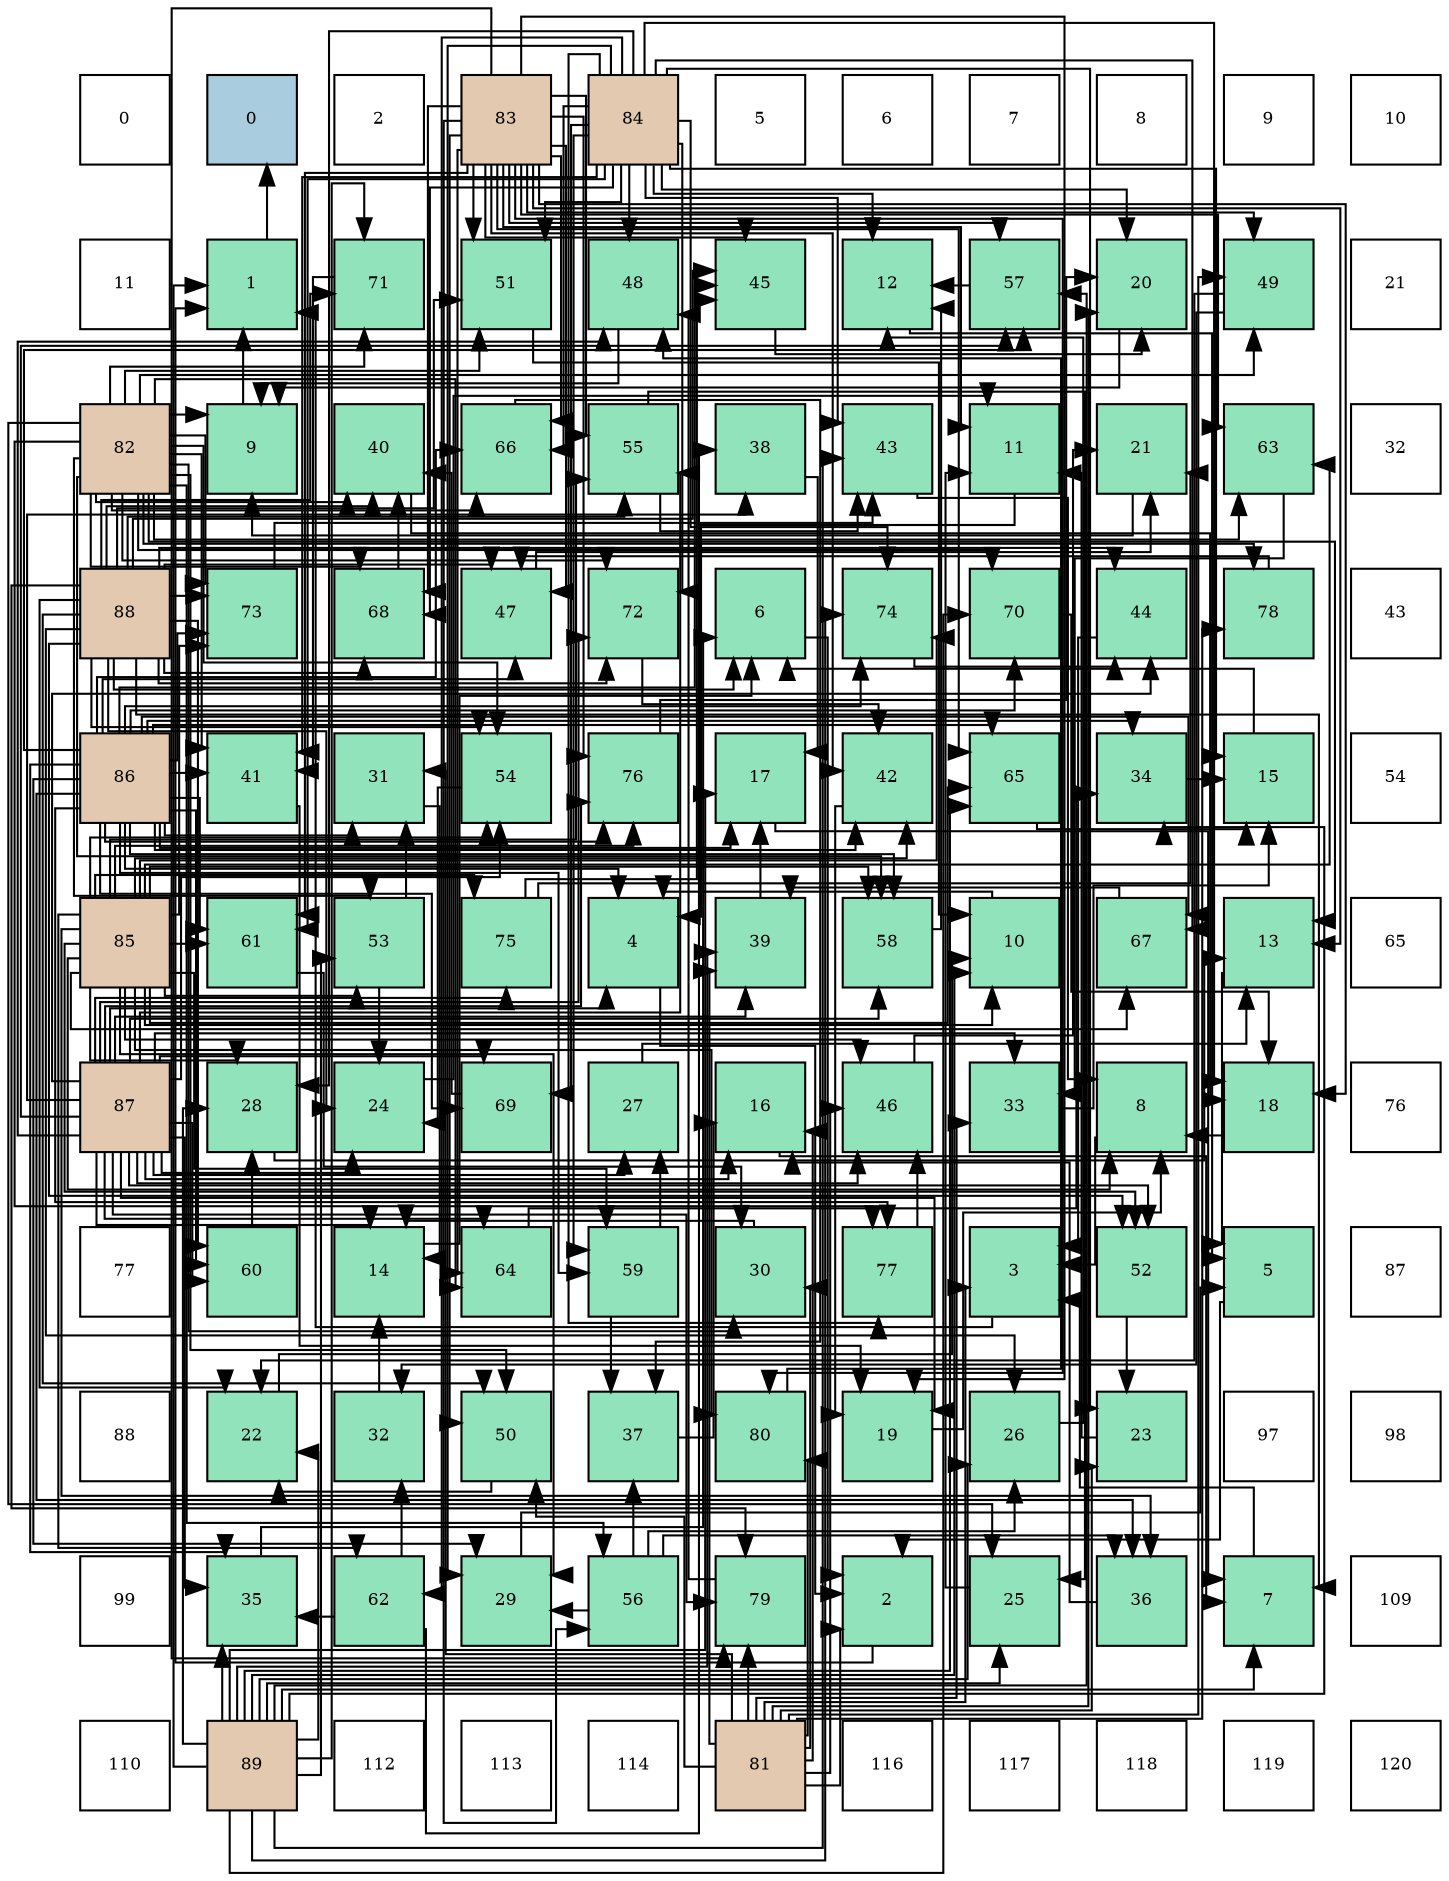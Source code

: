 digraph layout{
 rankdir=TB;
 splines=ortho;
 node [style=filled shape=square fixedsize=true width=0.6];
0[label="0", fontsize=8, fillcolor="#ffffff"];
1[label="0", fontsize=8, fillcolor="#a9ccde"];
2[label="2", fontsize=8, fillcolor="#ffffff"];
3[label="83", fontsize=8, fillcolor="#e3c9af"];
4[label="84", fontsize=8, fillcolor="#e3c9af"];
5[label="5", fontsize=8, fillcolor="#ffffff"];
6[label="6", fontsize=8, fillcolor="#ffffff"];
7[label="7", fontsize=8, fillcolor="#ffffff"];
8[label="8", fontsize=8, fillcolor="#ffffff"];
9[label="9", fontsize=8, fillcolor="#ffffff"];
10[label="10", fontsize=8, fillcolor="#ffffff"];
11[label="11", fontsize=8, fillcolor="#ffffff"];
12[label="1", fontsize=8, fillcolor="#91e3bb"];
13[label="71", fontsize=8, fillcolor="#91e3bb"];
14[label="51", fontsize=8, fillcolor="#91e3bb"];
15[label="48", fontsize=8, fillcolor="#91e3bb"];
16[label="45", fontsize=8, fillcolor="#91e3bb"];
17[label="12", fontsize=8, fillcolor="#91e3bb"];
18[label="57", fontsize=8, fillcolor="#91e3bb"];
19[label="20", fontsize=8, fillcolor="#91e3bb"];
20[label="49", fontsize=8, fillcolor="#91e3bb"];
21[label="21", fontsize=8, fillcolor="#ffffff"];
22[label="82", fontsize=8, fillcolor="#e3c9af"];
23[label="9", fontsize=8, fillcolor="#91e3bb"];
24[label="40", fontsize=8, fillcolor="#91e3bb"];
25[label="66", fontsize=8, fillcolor="#91e3bb"];
26[label="55", fontsize=8, fillcolor="#91e3bb"];
27[label="38", fontsize=8, fillcolor="#91e3bb"];
28[label="43", fontsize=8, fillcolor="#91e3bb"];
29[label="11", fontsize=8, fillcolor="#91e3bb"];
30[label="21", fontsize=8, fillcolor="#91e3bb"];
31[label="63", fontsize=8, fillcolor="#91e3bb"];
32[label="32", fontsize=8, fillcolor="#ffffff"];
33[label="88", fontsize=8, fillcolor="#e3c9af"];
34[label="73", fontsize=8, fillcolor="#91e3bb"];
35[label="68", fontsize=8, fillcolor="#91e3bb"];
36[label="47", fontsize=8, fillcolor="#91e3bb"];
37[label="72", fontsize=8, fillcolor="#91e3bb"];
38[label="6", fontsize=8, fillcolor="#91e3bb"];
39[label="74", fontsize=8, fillcolor="#91e3bb"];
40[label="70", fontsize=8, fillcolor="#91e3bb"];
41[label="44", fontsize=8, fillcolor="#91e3bb"];
42[label="78", fontsize=8, fillcolor="#91e3bb"];
43[label="43", fontsize=8, fillcolor="#ffffff"];
44[label="86", fontsize=8, fillcolor="#e3c9af"];
45[label="41", fontsize=8, fillcolor="#91e3bb"];
46[label="31", fontsize=8, fillcolor="#91e3bb"];
47[label="54", fontsize=8, fillcolor="#91e3bb"];
48[label="76", fontsize=8, fillcolor="#91e3bb"];
49[label="17", fontsize=8, fillcolor="#91e3bb"];
50[label="42", fontsize=8, fillcolor="#91e3bb"];
51[label="65", fontsize=8, fillcolor="#91e3bb"];
52[label="34", fontsize=8, fillcolor="#91e3bb"];
53[label="15", fontsize=8, fillcolor="#91e3bb"];
54[label="54", fontsize=8, fillcolor="#ffffff"];
55[label="85", fontsize=8, fillcolor="#e3c9af"];
56[label="61", fontsize=8, fillcolor="#91e3bb"];
57[label="53", fontsize=8, fillcolor="#91e3bb"];
58[label="75", fontsize=8, fillcolor="#91e3bb"];
59[label="4", fontsize=8, fillcolor="#91e3bb"];
60[label="39", fontsize=8, fillcolor="#91e3bb"];
61[label="58", fontsize=8, fillcolor="#91e3bb"];
62[label="10", fontsize=8, fillcolor="#91e3bb"];
63[label="67", fontsize=8, fillcolor="#91e3bb"];
64[label="13", fontsize=8, fillcolor="#91e3bb"];
65[label="65", fontsize=8, fillcolor="#ffffff"];
66[label="87", fontsize=8, fillcolor="#e3c9af"];
67[label="28", fontsize=8, fillcolor="#91e3bb"];
68[label="24", fontsize=8, fillcolor="#91e3bb"];
69[label="69", fontsize=8, fillcolor="#91e3bb"];
70[label="27", fontsize=8, fillcolor="#91e3bb"];
71[label="16", fontsize=8, fillcolor="#91e3bb"];
72[label="46", fontsize=8, fillcolor="#91e3bb"];
73[label="33", fontsize=8, fillcolor="#91e3bb"];
74[label="8", fontsize=8, fillcolor="#91e3bb"];
75[label="18", fontsize=8, fillcolor="#91e3bb"];
76[label="76", fontsize=8, fillcolor="#ffffff"];
77[label="77", fontsize=8, fillcolor="#ffffff"];
78[label="60", fontsize=8, fillcolor="#91e3bb"];
79[label="14", fontsize=8, fillcolor="#91e3bb"];
80[label="64", fontsize=8, fillcolor="#91e3bb"];
81[label="59", fontsize=8, fillcolor="#91e3bb"];
82[label="30", fontsize=8, fillcolor="#91e3bb"];
83[label="77", fontsize=8, fillcolor="#91e3bb"];
84[label="3", fontsize=8, fillcolor="#91e3bb"];
85[label="52", fontsize=8, fillcolor="#91e3bb"];
86[label="5", fontsize=8, fillcolor="#91e3bb"];
87[label="87", fontsize=8, fillcolor="#ffffff"];
88[label="88", fontsize=8, fillcolor="#ffffff"];
89[label="22", fontsize=8, fillcolor="#91e3bb"];
90[label="32", fontsize=8, fillcolor="#91e3bb"];
91[label="50", fontsize=8, fillcolor="#91e3bb"];
92[label="37", fontsize=8, fillcolor="#91e3bb"];
93[label="80", fontsize=8, fillcolor="#91e3bb"];
94[label="19", fontsize=8, fillcolor="#91e3bb"];
95[label="26", fontsize=8, fillcolor="#91e3bb"];
96[label="23", fontsize=8, fillcolor="#91e3bb"];
97[label="97", fontsize=8, fillcolor="#ffffff"];
98[label="98", fontsize=8, fillcolor="#ffffff"];
99[label="99", fontsize=8, fillcolor="#ffffff"];
100[label="35", fontsize=8, fillcolor="#91e3bb"];
101[label="62", fontsize=8, fillcolor="#91e3bb"];
102[label="29", fontsize=8, fillcolor="#91e3bb"];
103[label="56", fontsize=8, fillcolor="#91e3bb"];
104[label="79", fontsize=8, fillcolor="#91e3bb"];
105[label="2", fontsize=8, fillcolor="#91e3bb"];
106[label="25", fontsize=8, fillcolor="#91e3bb"];
107[label="36", fontsize=8, fillcolor="#91e3bb"];
108[label="7", fontsize=8, fillcolor="#91e3bb"];
109[label="109", fontsize=8, fillcolor="#ffffff"];
110[label="110", fontsize=8, fillcolor="#ffffff"];
111[label="89", fontsize=8, fillcolor="#e3c9af"];
112[label="112", fontsize=8, fillcolor="#ffffff"];
113[label="113", fontsize=8, fillcolor="#ffffff"];
114[label="114", fontsize=8, fillcolor="#ffffff"];
115[label="81", fontsize=8, fillcolor="#e3c9af"];
116[label="116", fontsize=8, fillcolor="#ffffff"];
117[label="117", fontsize=8, fillcolor="#ffffff"];
118[label="118", fontsize=8, fillcolor="#ffffff"];
119[label="119", fontsize=8, fillcolor="#ffffff"];
120[label="120", fontsize=8, fillcolor="#ffffff"];
edge [constraint=false, style=vis];12 -> 1;
105 -> 12;
84 -> 12;
59 -> 105;
86 -> 105;
38 -> 105;
108 -> 84;
74 -> 84;
23 -> 12;
62 -> 59;
29 -> 59;
17 -> 86;
64 -> 86;
79 -> 38;
53 -> 38;
71 -> 108;
49 -> 108;
75 -> 74;
94 -> 74;
19 -> 23;
30 -> 23;
89 -> 62;
96 -> 29;
68 -> 29;
106 -> 29;
95 -> 17;
70 -> 64;
67 -> 64;
102 -> 86;
82 -> 79;
46 -> 79;
90 -> 79;
73 -> 53;
52 -> 53;
100 -> 38;
107 -> 71;
92 -> 71;
27 -> 49;
60 -> 49;
24 -> 75;
45 -> 94;
50 -> 94;
28 -> 74;
41 -> 84;
16 -> 19;
72 -> 30;
36 -> 30;
15 -> 23;
20 -> 89;
20 -> 90;
91 -> 89;
14 -> 62;
85 -> 96;
57 -> 68;
57 -> 46;
47 -> 68;
26 -> 106;
26 -> 28;
103 -> 95;
103 -> 102;
103 -> 107;
103 -> 92;
18 -> 17;
61 -> 17;
81 -> 70;
81 -> 92;
78 -> 67;
56 -> 82;
101 -> 90;
101 -> 100;
101 -> 27;
31 -> 73;
80 -> 52;
51 -> 53;
25 -> 92;
63 -> 60;
35 -> 24;
69 -> 24;
40 -> 75;
13 -> 45;
37 -> 50;
34 -> 28;
39 -> 41;
58 -> 30;
58 -> 16;
48 -> 19;
83 -> 72;
42 -> 36;
104 -> 15;
93 -> 15;
115 -> 105;
115 -> 84;
115 -> 71;
115 -> 19;
115 -> 96;
115 -> 82;
115 -> 46;
115 -> 73;
115 -> 60;
115 -> 72;
115 -> 20;
115 -> 91;
115 -> 42;
115 -> 104;
115 -> 93;
22 -> 23;
22 -> 64;
22 -> 106;
22 -> 82;
22 -> 24;
22 -> 45;
22 -> 20;
22 -> 91;
22 -> 14;
22 -> 57;
22 -> 47;
22 -> 103;
22 -> 61;
22 -> 31;
22 -> 80;
22 -> 25;
22 -> 35;
22 -> 40;
22 -> 13;
22 -> 37;
22 -> 34;
22 -> 83;
22 -> 42;
3 -> 29;
3 -> 64;
3 -> 75;
3 -> 94;
3 -> 50;
3 -> 16;
3 -> 36;
3 -> 20;
3 -> 91;
3 -> 14;
3 -> 26;
3 -> 103;
3 -> 18;
3 -> 56;
3 -> 31;
3 -> 80;
3 -> 51;
3 -> 25;
3 -> 35;
3 -> 48;
3 -> 104;
3 -> 93;
4 -> 17;
4 -> 53;
4 -> 75;
4 -> 19;
4 -> 96;
4 -> 67;
4 -> 102;
4 -> 45;
4 -> 28;
4 -> 15;
4 -> 14;
4 -> 81;
4 -> 56;
4 -> 101;
4 -> 25;
4 -> 63;
4 -> 35;
4 -> 69;
4 -> 37;
4 -> 39;
4 -> 83;
55 -> 74;
55 -> 62;
55 -> 67;
55 -> 102;
55 -> 107;
55 -> 50;
55 -> 72;
55 -> 85;
55 -> 57;
55 -> 47;
55 -> 26;
55 -> 61;
55 -> 81;
55 -> 56;
55 -> 101;
55 -> 31;
55 -> 51;
55 -> 63;
55 -> 34;
55 -> 39;
55 -> 58;
55 -> 48;
55 -> 93;
44 -> 59;
44 -> 49;
44 -> 102;
44 -> 46;
44 -> 52;
44 -> 100;
44 -> 107;
44 -> 45;
44 -> 50;
44 -> 16;
44 -> 36;
44 -> 18;
44 -> 61;
44 -> 81;
44 -> 78;
44 -> 56;
44 -> 51;
44 -> 25;
44 -> 63;
44 -> 69;
44 -> 40;
44 -> 34;
44 -> 39;
44 -> 48;
44 -> 83;
66 -> 59;
66 -> 79;
66 -> 71;
66 -> 94;
66 -> 68;
66 -> 70;
66 -> 73;
66 -> 100;
66 -> 27;
66 -> 60;
66 -> 41;
66 -> 72;
66 -> 15;
66 -> 85;
66 -> 47;
66 -> 26;
66 -> 18;
66 -> 61;
66 -> 78;
66 -> 80;
66 -> 69;
66 -> 37;
66 -> 58;
66 -> 48;
66 -> 104;
33 -> 38;
33 -> 108;
33 -> 89;
33 -> 68;
33 -> 95;
33 -> 24;
33 -> 41;
33 -> 16;
33 -> 36;
33 -> 91;
33 -> 14;
33 -> 85;
33 -> 47;
33 -> 26;
33 -> 78;
33 -> 35;
33 -> 13;
33 -> 37;
33 -> 34;
33 -> 104;
111 -> 12;
111 -> 108;
111 -> 62;
111 -> 49;
111 -> 89;
111 -> 106;
111 -> 95;
111 -> 67;
111 -> 52;
111 -> 100;
111 -> 60;
111 -> 28;
111 -> 57;
111 -> 18;
111 -> 51;
111 -> 40;
111 -> 13;
111 -> 39;
edge [constraint=true, style=invis];
0 -> 11 -> 22 -> 33 -> 44 -> 55 -> 66 -> 77 -> 88 -> 99 -> 110;
1 -> 12 -> 23 -> 34 -> 45 -> 56 -> 67 -> 78 -> 89 -> 100 -> 111;
2 -> 13 -> 24 -> 35 -> 46 -> 57 -> 68 -> 79 -> 90 -> 101 -> 112;
3 -> 14 -> 25 -> 36 -> 47 -> 58 -> 69 -> 80 -> 91 -> 102 -> 113;
4 -> 15 -> 26 -> 37 -> 48 -> 59 -> 70 -> 81 -> 92 -> 103 -> 114;
5 -> 16 -> 27 -> 38 -> 49 -> 60 -> 71 -> 82 -> 93 -> 104 -> 115;
6 -> 17 -> 28 -> 39 -> 50 -> 61 -> 72 -> 83 -> 94 -> 105 -> 116;
7 -> 18 -> 29 -> 40 -> 51 -> 62 -> 73 -> 84 -> 95 -> 106 -> 117;
8 -> 19 -> 30 -> 41 -> 52 -> 63 -> 74 -> 85 -> 96 -> 107 -> 118;
9 -> 20 -> 31 -> 42 -> 53 -> 64 -> 75 -> 86 -> 97 -> 108 -> 119;
10 -> 21 -> 32 -> 43 -> 54 -> 65 -> 76 -> 87 -> 98 -> 109 -> 120;
rank = same {0 -> 1 -> 2 -> 3 -> 4 -> 5 -> 6 -> 7 -> 8 -> 9 -> 10};
rank = same {11 -> 12 -> 13 -> 14 -> 15 -> 16 -> 17 -> 18 -> 19 -> 20 -> 21};
rank = same {22 -> 23 -> 24 -> 25 -> 26 -> 27 -> 28 -> 29 -> 30 -> 31 -> 32};
rank = same {33 -> 34 -> 35 -> 36 -> 37 -> 38 -> 39 -> 40 -> 41 -> 42 -> 43};
rank = same {44 -> 45 -> 46 -> 47 -> 48 -> 49 -> 50 -> 51 -> 52 -> 53 -> 54};
rank = same {55 -> 56 -> 57 -> 58 -> 59 -> 60 -> 61 -> 62 -> 63 -> 64 -> 65};
rank = same {66 -> 67 -> 68 -> 69 -> 70 -> 71 -> 72 -> 73 -> 74 -> 75 -> 76};
rank = same {77 -> 78 -> 79 -> 80 -> 81 -> 82 -> 83 -> 84 -> 85 -> 86 -> 87};
rank = same {88 -> 89 -> 90 -> 91 -> 92 -> 93 -> 94 -> 95 -> 96 -> 97 -> 98};
rank = same {99 -> 100 -> 101 -> 102 -> 103 -> 104 -> 105 -> 106 -> 107 -> 108 -> 109};
rank = same {110 -> 111 -> 112 -> 113 -> 114 -> 115 -> 116 -> 117 -> 118 -> 119 -> 120};
}